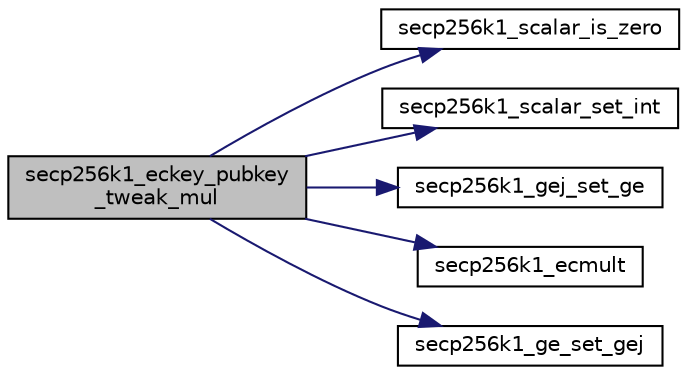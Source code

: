 digraph "secp256k1_eckey_pubkey_tweak_mul"
{
  edge [fontname="Helvetica",fontsize="10",labelfontname="Helvetica",labelfontsize="10"];
  node [fontname="Helvetica",fontsize="10",shape=record];
  rankdir="LR";
  Node28 [label="secp256k1_eckey_pubkey\l_tweak_mul",height=0.2,width=0.4,color="black", fillcolor="grey75", style="filled", fontcolor="black"];
  Node28 -> Node29 [color="midnightblue",fontsize="10",style="solid",fontname="Helvetica"];
  Node29 [label="secp256k1_scalar_is_zero",height=0.2,width=0.4,color="black", fillcolor="white", style="filled",URL="$db/d94/scalar_8h.html#a3f0ac84fe49a1c1f51212582a2c149d4",tooltip="Check whether a scalar equals zero. "];
  Node28 -> Node30 [color="midnightblue",fontsize="10",style="solid",fontname="Helvetica"];
  Node30 [label="secp256k1_scalar_set_int",height=0.2,width=0.4,color="black", fillcolor="white", style="filled",URL="$db/d94/scalar_8h.html#a41cb11650e4dea0fe7ac5b59b9fce9dc",tooltip="Set a scalar to an unsigned integer. "];
  Node28 -> Node31 [color="midnightblue",fontsize="10",style="solid",fontname="Helvetica"];
  Node31 [label="secp256k1_gej_set_ge",height=0.2,width=0.4,color="black", fillcolor="white", style="filled",URL="$d9/dd1/group_8h.html#ad5f813e26afb239f03e83f0e61e05498",tooltip="Set a group element (jacobian) equal to another which is given in affine coordinates. "];
  Node28 -> Node32 [color="midnightblue",fontsize="10",style="solid",fontname="Helvetica"];
  Node32 [label="secp256k1_ecmult",height=0.2,width=0.4,color="black", fillcolor="white", style="filled",URL="$d2/d94/ecmult_8h.html#aacf8b6ba48671daf24d549adb176366c",tooltip="Double multiply: R = na*A + ng*G. "];
  Node28 -> Node33 [color="midnightblue",fontsize="10",style="solid",fontname="Helvetica"];
  Node33 [label="secp256k1_ge_set_gej",height=0.2,width=0.4,color="black", fillcolor="white", style="filled",URL="$d9/dd1/group_8h.html#aa511eebf8cd7419763f06555ed4fb62d",tooltip="Set a group element equal to another which is given in jacobian coordinates. "];
}
